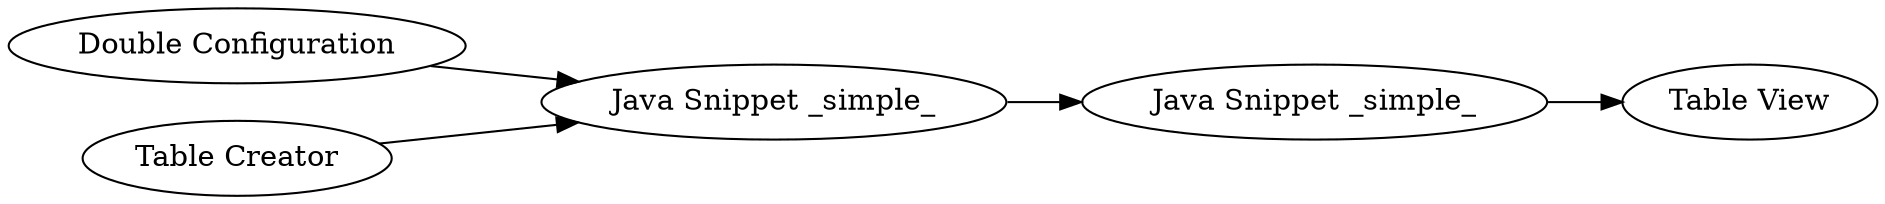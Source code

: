 digraph {
	1 [label="Java Snippet _simple_"]
	2 [label="Double Configuration"]
	3 [label="Table Creator"]
	4 [label="Java Snippet _simple_"]
	5 [label="Table View"]
	1 -> 4
	2 -> 1
	3 -> 1
	4 -> 5
	rankdir=LR
}
